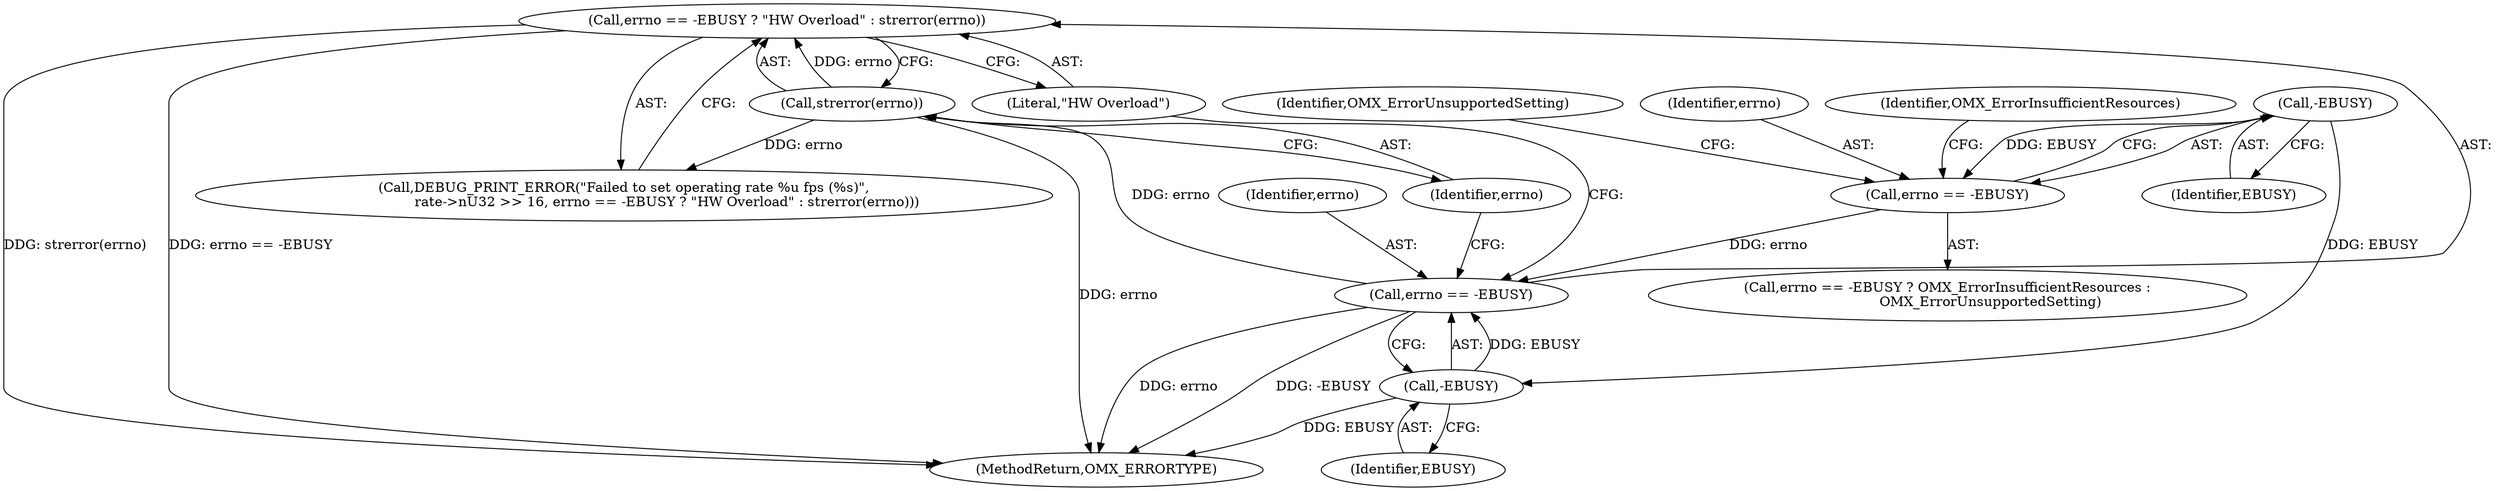 digraph "0_Android_560ccdb509a7b86186fac0fce1b25bd9a3e6a6e8_1@API" {
"1001044" [label="(Call,errno == -EBUSY ? \"HW Overload\" : strerror(errno))"];
"1001050" [label="(Call,strerror(errno))"];
"1001045" [label="(Call,errno == -EBUSY)"];
"1001031" [label="(Call,errno == -EBUSY)"];
"1001033" [label="(Call,-EBUSY)"];
"1001047" [label="(Call,-EBUSY)"];
"1001036" [label="(Identifier,OMX_ErrorUnsupportedSetting)"];
"1001047" [label="(Call,-EBUSY)"];
"1001037" [label="(Call,DEBUG_PRINT_ERROR(\"Failed to set operating rate %u fps (%s)\",\n                    rate->nU32 >> 16, errno == -EBUSY ? \"HW Overload\" : strerror(errno)))"];
"1001031" [label="(Call,errno == -EBUSY)"];
"1001030" [label="(Call,errno == -EBUSY ? OMX_ErrorInsufficientResources :\n                    OMX_ErrorUnsupportedSetting)"];
"1001032" [label="(Identifier,errno)"];
"1001035" [label="(Identifier,OMX_ErrorInsufficientResources)"];
"1001050" [label="(Call,strerror(errno))"];
"1001051" [label="(Identifier,errno)"];
"1001044" [label="(Call,errno == -EBUSY ? \"HW Overload\" : strerror(errno))"];
"1001033" [label="(Call,-EBUSY)"];
"1001048" [label="(Identifier,EBUSY)"];
"1001046" [label="(Identifier,errno)"];
"1001034" [label="(Identifier,EBUSY)"];
"1001056" [label="(MethodReturn,OMX_ERRORTYPE)"];
"1001045" [label="(Call,errno == -EBUSY)"];
"1001049" [label="(Literal,\"HW Overload\")"];
"1001044" -> "1001037"  [label="AST: "];
"1001044" -> "1001049"  [label="CFG: "];
"1001044" -> "1001050"  [label="CFG: "];
"1001045" -> "1001044"  [label="AST: "];
"1001049" -> "1001044"  [label="AST: "];
"1001050" -> "1001044"  [label="AST: "];
"1001037" -> "1001044"  [label="CFG: "];
"1001044" -> "1001056"  [label="DDG: errno == -EBUSY"];
"1001044" -> "1001056"  [label="DDG: strerror(errno)"];
"1001050" -> "1001044"  [label="DDG: errno"];
"1001050" -> "1001051"  [label="CFG: "];
"1001051" -> "1001050"  [label="AST: "];
"1001050" -> "1001056"  [label="DDG: errno"];
"1001050" -> "1001037"  [label="DDG: errno"];
"1001045" -> "1001050"  [label="DDG: errno"];
"1001045" -> "1001047"  [label="CFG: "];
"1001046" -> "1001045"  [label="AST: "];
"1001047" -> "1001045"  [label="AST: "];
"1001049" -> "1001045"  [label="CFG: "];
"1001051" -> "1001045"  [label="CFG: "];
"1001045" -> "1001056"  [label="DDG: -EBUSY"];
"1001045" -> "1001056"  [label="DDG: errno"];
"1001031" -> "1001045"  [label="DDG: errno"];
"1001047" -> "1001045"  [label="DDG: EBUSY"];
"1001031" -> "1001030"  [label="AST: "];
"1001031" -> "1001033"  [label="CFG: "];
"1001032" -> "1001031"  [label="AST: "];
"1001033" -> "1001031"  [label="AST: "];
"1001035" -> "1001031"  [label="CFG: "];
"1001036" -> "1001031"  [label="CFG: "];
"1001033" -> "1001031"  [label="DDG: EBUSY"];
"1001033" -> "1001034"  [label="CFG: "];
"1001034" -> "1001033"  [label="AST: "];
"1001033" -> "1001047"  [label="DDG: EBUSY"];
"1001047" -> "1001048"  [label="CFG: "];
"1001048" -> "1001047"  [label="AST: "];
"1001047" -> "1001056"  [label="DDG: EBUSY"];
}
